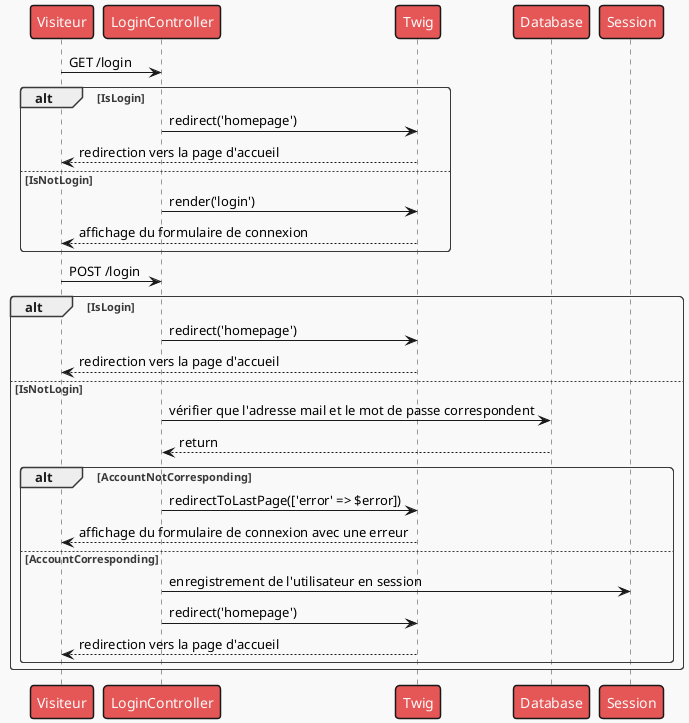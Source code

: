 @startuml

!theme mars

Visiteur -> LoginController : GET /login
alt IsLogin
LoginController -> Twig : redirect('homepage')
Twig --> Visiteur : redirection vers la page d'accueil

else IsNotLogin
LoginController -> Twig : render('login')
Twig --> Visiteur : affichage du formulaire de connexion
end

Visiteur -> LoginController : POST /login
alt IsLogin
    LoginController -> Twig : redirect('homepage')
    Twig --> Visiteur : redirection vers la page d'accueil
else IsNotLogin
    LoginController -> Database : vérifier que l'adresse mail et le mot de passe correspondent
    Database --> LoginController : return

    alt AccountNotCorresponding
    LoginController -> Twig : redirectToLastPage(['error' => $error])
    Twig --> Visiteur : affichage du formulaire de connexion avec une erreur
    else AccountCorresponding
    LoginController -> Session : enregistrement de l'utilisateur en session
    LoginController -> Twig : redirect('homepage')
    Twig --> Visiteur : redirection vers la page d'accueil
    end
end



@enduml